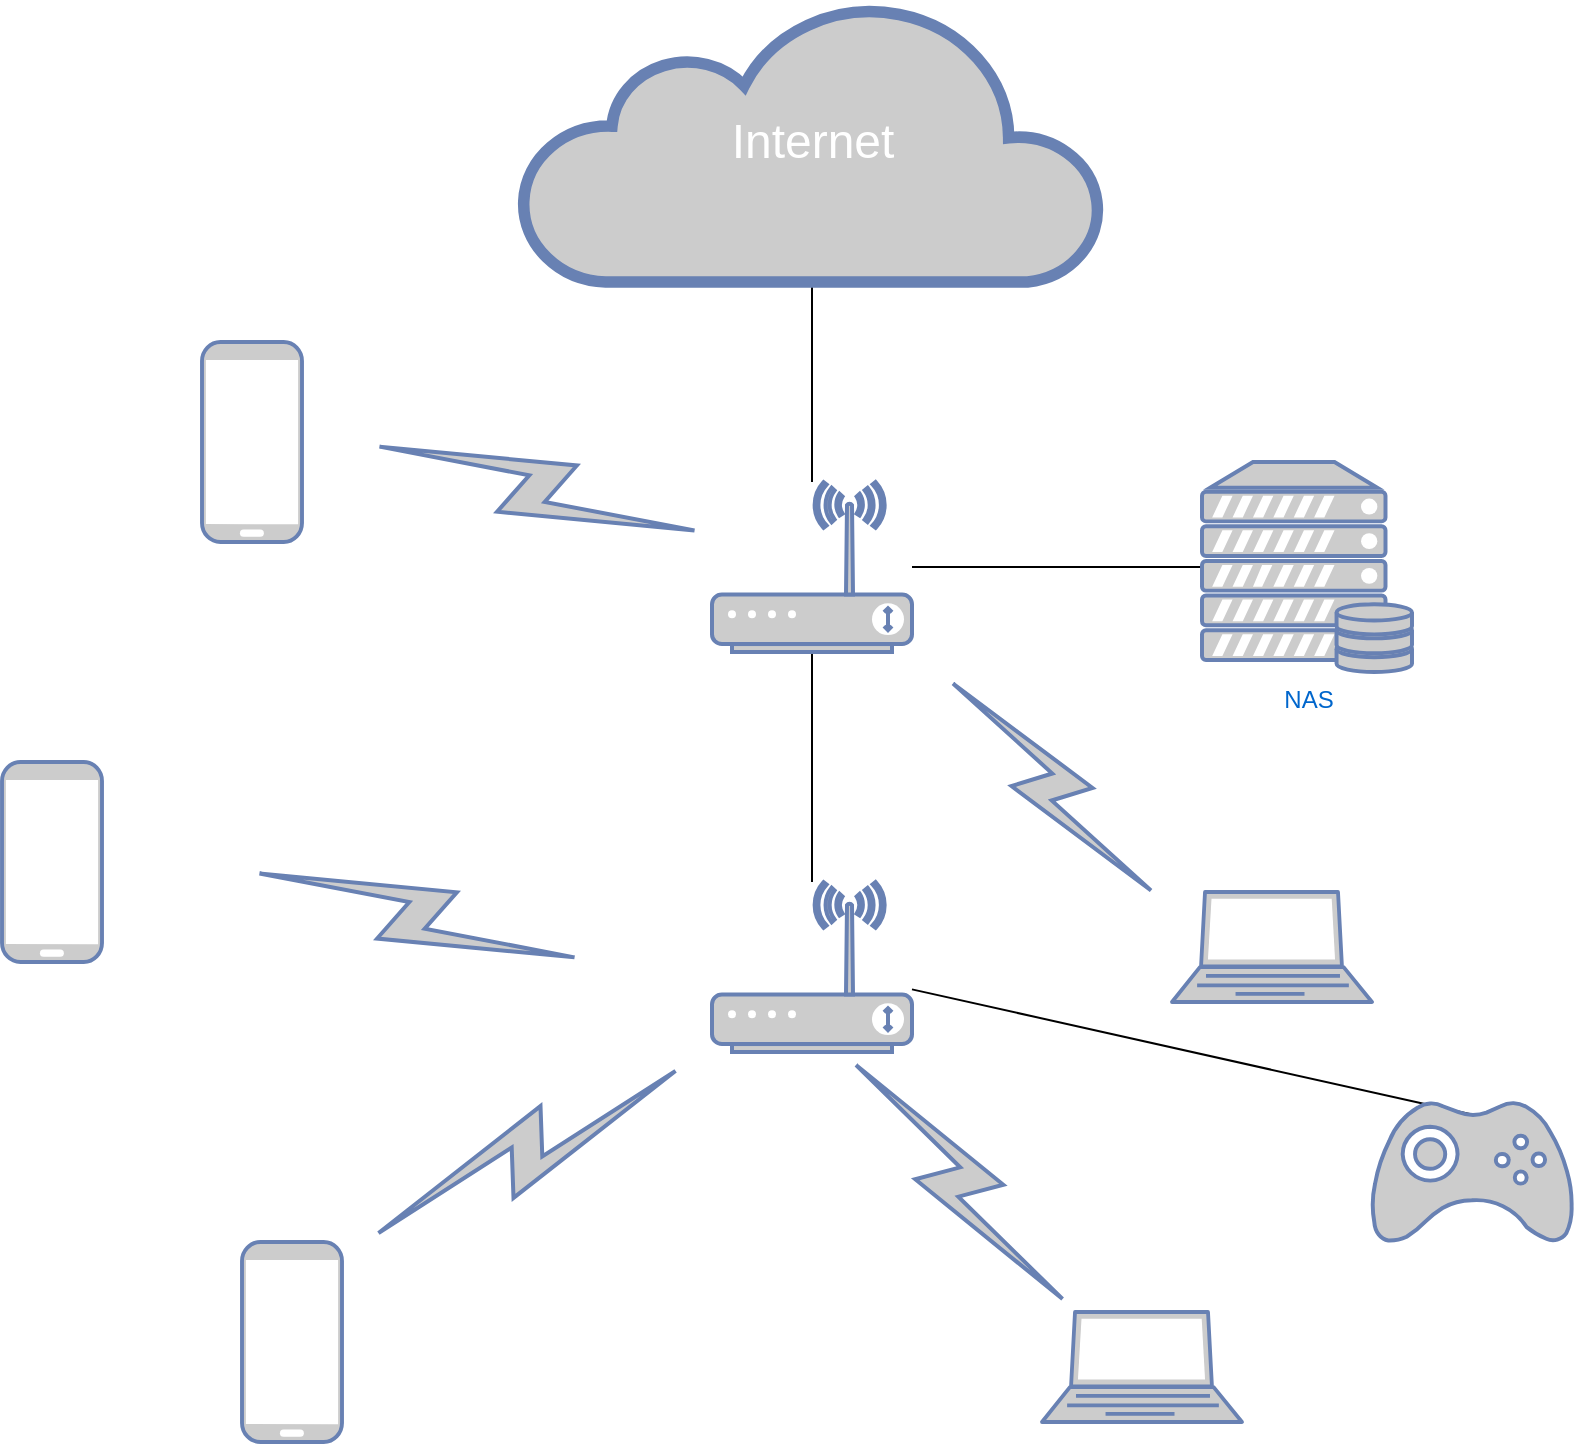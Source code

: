 <mxfile version="15.3.8" type="device"><diagram id="1JJ-UvxjRfw-XplDersZ" name="Page-1"><mxGraphModel dx="2067" dy="1676" grid="1" gridSize="10" guides="1" tooltips="1" connect="1" arrows="1" fold="1" page="1" pageScale="1" pageWidth="1169" pageHeight="827" math="0" shadow="0"><root><mxCell id="0"/><mxCell id="1" parent="0"/><mxCell id="YmS-1B1NwiARfaJ-wXuL-11" style="edgeStyle=orthogonalEdgeStyle;rounded=0;orthogonalLoop=1;jettySize=auto;html=1;endArrow=none;endFill=0;" edge="1" parent="1" source="aUkG5Hij86T3pcAsz0rr-1" target="YmS-1B1NwiARfaJ-wXuL-7"><mxGeometry relative="1" as="geometry"/></mxCell><mxCell id="YmS-1B1NwiARfaJ-wXuL-12" style="edgeStyle=orthogonalEdgeStyle;rounded=0;orthogonalLoop=1;jettySize=auto;html=1;endArrow=none;endFill=0;" edge="1" parent="1" source="aUkG5Hij86T3pcAsz0rr-1" target="YmS-1B1NwiARfaJ-wXuL-8"><mxGeometry relative="1" as="geometry"/></mxCell><mxCell id="aUkG5Hij86T3pcAsz0rr-1" value="" style="fontColor=#0066CC;verticalAlign=top;verticalLabelPosition=bottom;labelPosition=center;align=center;html=1;outlineConnect=0;fillColor=#CCCCCC;strokeColor=#6881B3;gradientColor=none;gradientDirection=north;strokeWidth=2;shape=mxgraph.networks.wireless_modem;" vertex="1" parent="1"><mxGeometry x="535" y="260" width="100" height="85" as="geometry"/></mxCell><mxCell id="YmS-1B1NwiARfaJ-wXuL-1" value="" style="fontColor=#0066CC;verticalAlign=top;verticalLabelPosition=bottom;labelPosition=center;align=center;html=1;outlineConnect=0;fillColor=#CCCCCC;strokeColor=#6881B3;gradientColor=none;gradientDirection=north;strokeWidth=2;shape=mxgraph.networks.laptop;" vertex="1" parent="1"><mxGeometry x="765" y="465" width="100" height="55" as="geometry"/></mxCell><mxCell id="YmS-1B1NwiARfaJ-wXuL-2" value="" style="fontColor=#0066CC;verticalAlign=top;verticalLabelPosition=bottom;labelPosition=center;align=center;html=1;outlineConnect=0;fillColor=#CCCCCC;strokeColor=#6881B3;gradientColor=none;gradientDirection=north;strokeWidth=2;shape=mxgraph.networks.laptop;" vertex="1" parent="1"><mxGeometry x="700" y="675" width="100" height="55" as="geometry"/></mxCell><mxCell id="YmS-1B1NwiARfaJ-wXuL-3" value="" style="fontColor=#0066CC;verticalAlign=top;verticalLabelPosition=bottom;labelPosition=center;align=center;html=1;outlineConnect=0;fillColor=#CCCCCC;strokeColor=#6881B3;gradientColor=none;gradientDirection=north;strokeWidth=2;shape=mxgraph.networks.mobile;" vertex="1" parent="1"><mxGeometry x="180" y="400" width="50" height="100" as="geometry"/></mxCell><mxCell id="YmS-1B1NwiARfaJ-wXuL-4" value="" style="fontColor=#0066CC;verticalAlign=top;verticalLabelPosition=bottom;labelPosition=center;align=center;html=1;outlineConnect=0;fillColor=#CCCCCC;strokeColor=#6881B3;gradientColor=none;gradientDirection=north;strokeWidth=2;shape=mxgraph.networks.mobile;" vertex="1" parent="1"><mxGeometry x="300" y="640" width="50" height="100" as="geometry"/></mxCell><mxCell id="YmS-1B1NwiARfaJ-wXuL-5" value="" style="fontColor=#0066CC;verticalAlign=top;verticalLabelPosition=bottom;labelPosition=center;align=center;html=1;outlineConnect=0;fillColor=#CCCCCC;strokeColor=#6881B3;gradientColor=none;gradientDirection=north;strokeWidth=2;shape=mxgraph.networks.mobile;" vertex="1" parent="1"><mxGeometry x="280" y="190" width="50" height="100" as="geometry"/></mxCell><mxCell id="YmS-1B1NwiARfaJ-wXuL-7" value="NAS" style="fontColor=#0066CC;verticalAlign=top;verticalLabelPosition=bottom;labelPosition=center;align=center;html=1;outlineConnect=0;fillColor=#CCCCCC;strokeColor=#6881B3;gradientColor=none;gradientDirection=north;strokeWidth=2;shape=mxgraph.networks.server_storage;" vertex="1" parent="1"><mxGeometry x="780" y="250" width="105" height="105" as="geometry"/></mxCell><mxCell id="YmS-1B1NwiARfaJ-wXuL-19" style="rounded=0;orthogonalLoop=1;jettySize=auto;html=1;entryX=0.5;entryY=0.09;entryDx=0;entryDy=0;entryPerimeter=0;endArrow=none;endFill=0;" edge="1" parent="1" source="YmS-1B1NwiARfaJ-wXuL-8" target="YmS-1B1NwiARfaJ-wXuL-18"><mxGeometry relative="1" as="geometry"/></mxCell><mxCell id="YmS-1B1NwiARfaJ-wXuL-8" value="" style="fontColor=#0066CC;verticalAlign=top;verticalLabelPosition=bottom;labelPosition=center;align=center;html=1;outlineConnect=0;fillColor=#CCCCCC;strokeColor=#6881B3;gradientColor=none;gradientDirection=north;strokeWidth=2;shape=mxgraph.networks.wireless_modem;" vertex="1" parent="1"><mxGeometry x="535" y="460" width="100" height="85" as="geometry"/></mxCell><mxCell id="YmS-1B1NwiARfaJ-wXuL-10" value="" style="edgeStyle=orthogonalEdgeStyle;rounded=0;orthogonalLoop=1;jettySize=auto;html=1;endArrow=none;endFill=0;" edge="1" parent="1" source="YmS-1B1NwiARfaJ-wXuL-9" target="aUkG5Hij86T3pcAsz0rr-1"><mxGeometry relative="1" as="geometry"/></mxCell><mxCell id="YmS-1B1NwiARfaJ-wXuL-9" value="&lt;font style=&quot;font-size: 24px&quot;&gt;Internet&lt;/font&gt;" style="html=1;outlineConnect=0;fillColor=#CCCCCC;strokeColor=#6881B3;gradientColor=none;gradientDirection=north;strokeWidth=2;shape=mxgraph.networks.cloud;fontColor=#ffffff;" vertex="1" parent="1"><mxGeometry x="440" y="20" width="290" height="140" as="geometry"/></mxCell><mxCell id="YmS-1B1NwiARfaJ-wXuL-13" value="" style="html=1;outlineConnect=0;fillColor=#CCCCCC;strokeColor=#6881B3;gradientColor=none;gradientDirection=north;strokeWidth=2;shape=mxgraph.networks.comm_link_edge;html=1;endArrow=none;endFill=0;" edge="1" parent="1" target="aUkG5Hij86T3pcAsz0rr-1"><mxGeometry width="100" height="100" relative="1" as="geometry"><mxPoint x="360" y="240" as="sourcePoint"/><mxPoint x="490" y="230" as="targetPoint"/><Array as="points"><mxPoint x="420" y="250"/></Array></mxGeometry></mxCell><mxCell id="YmS-1B1NwiARfaJ-wXuL-14" value="" style="html=1;outlineConnect=0;fillColor=#CCCCCC;strokeColor=#6881B3;gradientColor=none;gradientDirection=north;strokeWidth=2;shape=mxgraph.networks.comm_link_edge;html=1;endArrow=none;endFill=0;" edge="1" parent="1"><mxGeometry width="100" height="100" relative="1" as="geometry"><mxPoint x="300" y="453.41" as="sourcePoint"/><mxPoint x="475" y="500.001" as="targetPoint"/><Array as="points"><mxPoint x="360" y="463.41"/></Array></mxGeometry></mxCell><mxCell id="YmS-1B1NwiARfaJ-wXuL-15" value="" style="html=1;outlineConnect=0;fillColor=#CCCCCC;strokeColor=#6881B3;gradientColor=none;gradientDirection=north;strokeWidth=2;shape=mxgraph.networks.comm_link_edge;html=1;endArrow=none;endFill=0;" edge="1" parent="1"><mxGeometry width="100" height="100" relative="1" as="geometry"><mxPoint x="360" y="640" as="sourcePoint"/><mxPoint x="525" y="550" as="targetPoint"/><Array as="points"><mxPoint x="410" y="590"/></Array></mxGeometry></mxCell><mxCell id="YmS-1B1NwiARfaJ-wXuL-16" value="" style="html=1;outlineConnect=0;fillColor=#CCCCCC;strokeColor=#6881B3;gradientColor=none;gradientDirection=north;strokeWidth=2;shape=mxgraph.networks.comm_link_edge;html=1;endArrow=none;endFill=0;entryX=0.16;entryY=0;entryDx=0;entryDy=0;entryPerimeter=0;" edge="1" parent="1" source="YmS-1B1NwiARfaJ-wXuL-8" target="YmS-1B1NwiARfaJ-wXuL-2"><mxGeometry width="100" height="100" relative="1" as="geometry"><mxPoint x="600" y="560" as="sourcePoint"/><mxPoint x="570" y="657" as="targetPoint"/><Array as="points"><mxPoint x="630" y="620"/></Array></mxGeometry></mxCell><mxCell id="YmS-1B1NwiARfaJ-wXuL-17" value="" style="html=1;outlineConnect=0;fillColor=#CCCCCC;strokeColor=#6881B3;gradientColor=none;gradientDirection=north;strokeWidth=2;shape=mxgraph.networks.comm_link_edge;html=1;endArrow=none;endFill=0;" edge="1" parent="1"><mxGeometry width="100" height="100" relative="1" as="geometry"><mxPoint x="650" y="355" as="sourcePoint"/><mxPoint x="760" y="470" as="targetPoint"/><Array as="points"><mxPoint x="700" y="375"/></Array></mxGeometry></mxCell><mxCell id="YmS-1B1NwiARfaJ-wXuL-18" value="" style="fontColor=#0066CC;verticalAlign=top;verticalLabelPosition=bottom;labelPosition=center;align=center;html=1;outlineConnect=0;fillColor=#CCCCCC;strokeColor=#6881B3;gradientColor=none;gradientDirection=north;strokeWidth=2;shape=mxgraph.networks.gamepad;" vertex="1" parent="1"><mxGeometry x="865" y="570" width="100" height="70" as="geometry"/></mxCell></root></mxGraphModel></diagram></mxfile>